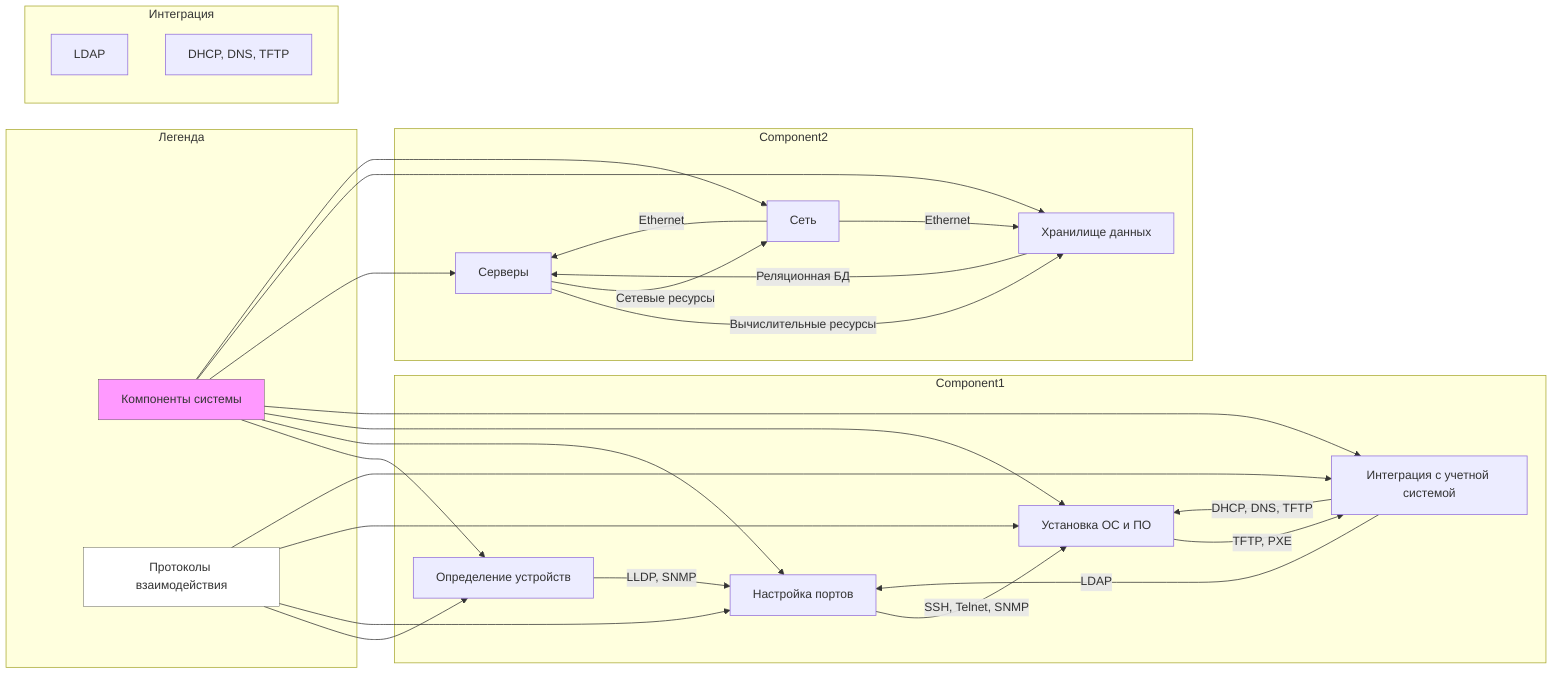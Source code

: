 graph LR
    subgraph Component1
        A[Определение устройств]
        B[Настройка портов]
        C[Установка ОС и ПО]
        D[Интеграция с учетной системой]
    end
    subgraph Component2
        A2[Серверы]
        B2[Хранилище данных]
        C2[Сеть]
    end
    A -->|LLDP, SNMP| B
    B -->|SSH, Telnet, SNMP| C
    C -->|TFTP, PXE| D
    D -->|LDAP| B
    D -->|DHCP, DNS, TFTP| C
    A2 -->|Вычислительные ресурсы| B2
    A2 -->|Сетевые ресурсы| C2
    B2 -->|Реляционная БД| A2
    C2 -->|Ethernet| A2
    C2 -->|Ethernet| B2
    subgraph Легенда
        legend1[Компоненты системы]
        legend2[Протоколы взаимодействия]
    end
    subgraph Интеграция
        ldap[LDAP]
        dhcp[DHCP, DNS, TFTP]
    end
    style legend1 fill:#f9f,stroke:#333,stroke-width:0.5px
    style legend2 fill:#fff,stroke:#333,stroke-width:0.5px
    direction TB
    legend1 --> A
    legend1 --> B
    legend1 --> C
    legend1 --> D
    legend2 --> A
    legend2 --> B
    legend2 --> C
    legend2 --> D
    legend1 --> A2
    legend1 --> B2
    legend1 --> C2